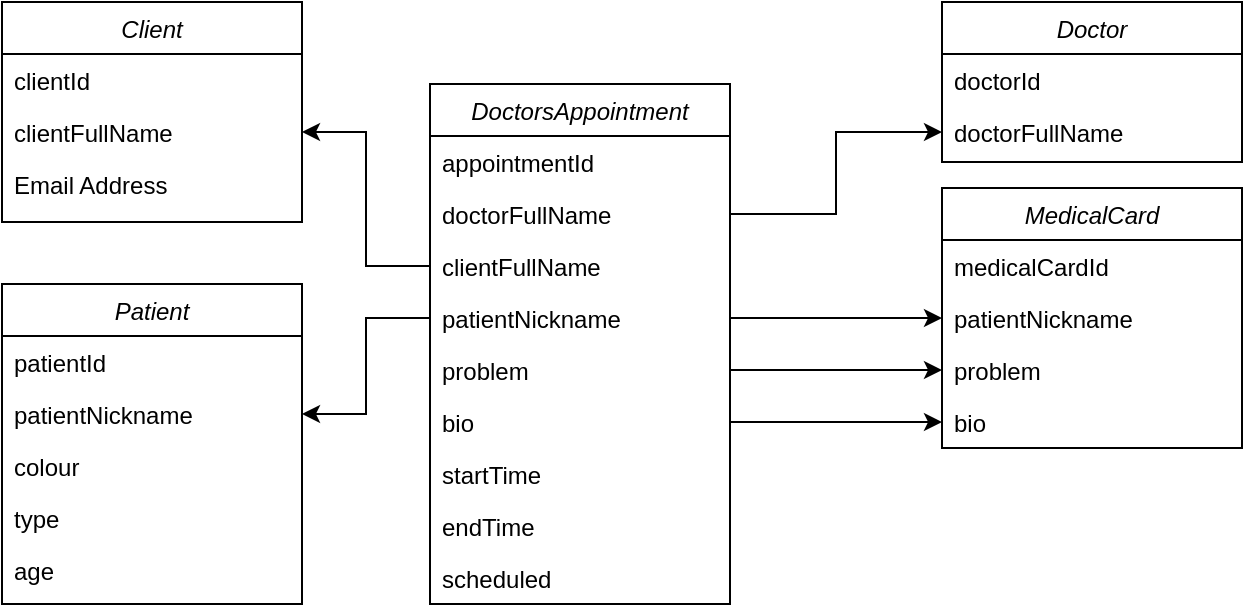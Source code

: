 <mxfile version="20.8.4" type="github">
  <diagram id="C5RBs43oDa-KdzZeNtuy" name="Page-1">
    <mxGraphModel dx="1035" dy="532" grid="1" gridSize="10" guides="1" tooltips="1" connect="1" arrows="1" fold="1" page="1" pageScale="1" pageWidth="827" pageHeight="1169" math="0" shadow="0">
      <root>
        <mxCell id="WIyWlLk6GJQsqaUBKTNV-0" />
        <mxCell id="WIyWlLk6GJQsqaUBKTNV-1" parent="WIyWlLk6GJQsqaUBKTNV-0" />
        <mxCell id="zkfFHV4jXpPFQw0GAbJ--0" value="Client" style="swimlane;fontStyle=2;align=center;verticalAlign=top;childLayout=stackLayout;horizontal=1;startSize=26;horizontalStack=0;resizeParent=1;resizeLast=0;collapsible=1;marginBottom=0;rounded=0;shadow=0;strokeWidth=1;" parent="WIyWlLk6GJQsqaUBKTNV-1" vertex="1">
          <mxGeometry x="50" y="240" width="150" height="110" as="geometry">
            <mxRectangle x="230" y="140" width="160" height="26" as="alternateBounds" />
          </mxGeometry>
        </mxCell>
        <mxCell id="zkfFHV4jXpPFQw0GAbJ--5" value="clientId" style="text;align=left;verticalAlign=top;spacingLeft=4;spacingRight=4;overflow=hidden;rotatable=0;points=[[0,0.5],[1,0.5]];portConstraint=eastwest;" parent="zkfFHV4jXpPFQw0GAbJ--0" vertex="1">
          <mxGeometry y="26" width="150" height="26" as="geometry" />
        </mxCell>
        <mxCell id="R_xL7Vjd06bkryFSNmAJ-0" value="clientFullName" style="text;align=left;verticalAlign=top;spacingLeft=4;spacingRight=4;overflow=hidden;rotatable=0;points=[[0,0.5],[1,0.5]];portConstraint=eastwest;rounded=0;shadow=0;html=0;" vertex="1" parent="zkfFHV4jXpPFQw0GAbJ--0">
          <mxGeometry y="52" width="150" height="26" as="geometry" />
        </mxCell>
        <mxCell id="R_xL7Vjd06bkryFSNmAJ-1" value="Email Address" style="text;align=left;verticalAlign=top;spacingLeft=4;spacingRight=4;overflow=hidden;rotatable=0;points=[[0,0.5],[1,0.5]];portConstraint=eastwest;rounded=0;shadow=0;html=0;" vertex="1" parent="zkfFHV4jXpPFQw0GAbJ--0">
          <mxGeometry y="78" width="150" height="26" as="geometry" />
        </mxCell>
        <mxCell id="R_xL7Vjd06bkryFSNmAJ-4" value="Doctor" style="swimlane;fontStyle=2;align=center;verticalAlign=top;childLayout=stackLayout;horizontal=1;startSize=26;horizontalStack=0;resizeParent=1;resizeLast=0;collapsible=1;marginBottom=0;rounded=0;shadow=0;strokeWidth=1;" vertex="1" parent="WIyWlLk6GJQsqaUBKTNV-1">
          <mxGeometry x="520" y="240" width="150" height="80" as="geometry">
            <mxRectangle x="230" y="140" width="160" height="26" as="alternateBounds" />
          </mxGeometry>
        </mxCell>
        <mxCell id="R_xL7Vjd06bkryFSNmAJ-5" value="doctorId" style="text;align=left;verticalAlign=top;spacingLeft=4;spacingRight=4;overflow=hidden;rotatable=0;points=[[0,0.5],[1,0.5]];portConstraint=eastwest;" vertex="1" parent="R_xL7Vjd06bkryFSNmAJ-4">
          <mxGeometry y="26" width="150" height="26" as="geometry" />
        </mxCell>
        <mxCell id="R_xL7Vjd06bkryFSNmAJ-6" value="doctorFullName" style="text;align=left;verticalAlign=top;spacingLeft=4;spacingRight=4;overflow=hidden;rotatable=0;points=[[0,0.5],[1,0.5]];portConstraint=eastwest;rounded=0;shadow=0;html=0;" vertex="1" parent="R_xL7Vjd06bkryFSNmAJ-4">
          <mxGeometry y="52" width="150" height="26" as="geometry" />
        </mxCell>
        <mxCell id="R_xL7Vjd06bkryFSNmAJ-10" value="DoctorsAppointment" style="swimlane;fontStyle=2;align=center;verticalAlign=top;childLayout=stackLayout;horizontal=1;startSize=26;horizontalStack=0;resizeParent=1;resizeLast=0;collapsible=1;marginBottom=0;rounded=0;shadow=0;strokeWidth=1;" vertex="1" parent="WIyWlLk6GJQsqaUBKTNV-1">
          <mxGeometry x="264" y="281" width="150" height="260" as="geometry">
            <mxRectangle x="230" y="140" width="160" height="26" as="alternateBounds" />
          </mxGeometry>
        </mxCell>
        <mxCell id="R_xL7Vjd06bkryFSNmAJ-11" value="appointmentId" style="text;align=left;verticalAlign=top;spacingLeft=4;spacingRight=4;overflow=hidden;rotatable=0;points=[[0,0.5],[1,0.5]];portConstraint=eastwest;" vertex="1" parent="R_xL7Vjd06bkryFSNmAJ-10">
          <mxGeometry y="26" width="150" height="26" as="geometry" />
        </mxCell>
        <mxCell id="R_xL7Vjd06bkryFSNmAJ-12" value="doctorFullName" style="text;align=left;verticalAlign=top;spacingLeft=4;spacingRight=4;overflow=hidden;rotatable=0;points=[[0,0.5],[1,0.5]];portConstraint=eastwest;rounded=0;shadow=0;html=0;" vertex="1" parent="R_xL7Vjd06bkryFSNmAJ-10">
          <mxGeometry y="52" width="150" height="26" as="geometry" />
        </mxCell>
        <mxCell id="R_xL7Vjd06bkryFSNmAJ-13" value="clientFullName" style="text;align=left;verticalAlign=top;spacingLeft=4;spacingRight=4;overflow=hidden;rotatable=0;points=[[0,0.5],[1,0.5]];portConstraint=eastwest;rounded=0;shadow=0;html=0;" vertex="1" parent="R_xL7Vjd06bkryFSNmAJ-10">
          <mxGeometry y="78" width="150" height="26" as="geometry" />
        </mxCell>
        <mxCell id="R_xL7Vjd06bkryFSNmAJ-14" value="patientNickname" style="text;align=left;verticalAlign=top;spacingLeft=4;spacingRight=4;overflow=hidden;rotatable=0;points=[[0,0.5],[1,0.5]];portConstraint=eastwest;" vertex="1" parent="R_xL7Vjd06bkryFSNmAJ-10">
          <mxGeometry y="104" width="150" height="26" as="geometry" />
        </mxCell>
        <mxCell id="R_xL7Vjd06bkryFSNmAJ-17" value="problem" style="text;align=left;verticalAlign=top;spacingLeft=4;spacingRight=4;overflow=hidden;rotatable=0;points=[[0,0.5],[1,0.5]];portConstraint=eastwest;" vertex="1" parent="R_xL7Vjd06bkryFSNmAJ-10">
          <mxGeometry y="130" width="150" height="26" as="geometry" />
        </mxCell>
        <mxCell id="R_xL7Vjd06bkryFSNmAJ-18" value="bio" style="text;align=left;verticalAlign=top;spacingLeft=4;spacingRight=4;overflow=hidden;rotatable=0;points=[[0,0.5],[1,0.5]];portConstraint=eastwest;" vertex="1" parent="R_xL7Vjd06bkryFSNmAJ-10">
          <mxGeometry y="156" width="150" height="26" as="geometry" />
        </mxCell>
        <mxCell id="R_xL7Vjd06bkryFSNmAJ-19" value="startTime" style="text;align=left;verticalAlign=top;spacingLeft=4;spacingRight=4;overflow=hidden;rotatable=0;points=[[0,0.5],[1,0.5]];portConstraint=eastwest;" vertex="1" parent="R_xL7Vjd06bkryFSNmAJ-10">
          <mxGeometry y="182" width="150" height="26" as="geometry" />
        </mxCell>
        <mxCell id="R_xL7Vjd06bkryFSNmAJ-20" value="endTime" style="text;align=left;verticalAlign=top;spacingLeft=4;spacingRight=4;overflow=hidden;rotatable=0;points=[[0,0.5],[1,0.5]];portConstraint=eastwest;" vertex="1" parent="R_xL7Vjd06bkryFSNmAJ-10">
          <mxGeometry y="208" width="150" height="26" as="geometry" />
        </mxCell>
        <mxCell id="R_xL7Vjd06bkryFSNmAJ-21" value="scheduled" style="text;align=left;verticalAlign=top;spacingLeft=4;spacingRight=4;overflow=hidden;rotatable=0;points=[[0,0.5],[1,0.5]];portConstraint=eastwest;" vertex="1" parent="R_xL7Vjd06bkryFSNmAJ-10">
          <mxGeometry y="234" width="150" height="26" as="geometry" />
        </mxCell>
        <mxCell id="R_xL7Vjd06bkryFSNmAJ-22" value="MedicalCard" style="swimlane;fontStyle=2;align=center;verticalAlign=top;childLayout=stackLayout;horizontal=1;startSize=26;horizontalStack=0;resizeParent=1;resizeLast=0;collapsible=1;marginBottom=0;rounded=0;shadow=0;strokeWidth=1;" vertex="1" parent="WIyWlLk6GJQsqaUBKTNV-1">
          <mxGeometry x="520" y="333" width="150" height="130" as="geometry">
            <mxRectangle x="230" y="140" width="160" height="26" as="alternateBounds" />
          </mxGeometry>
        </mxCell>
        <mxCell id="R_xL7Vjd06bkryFSNmAJ-23" value="medicalCardId" style="text;align=left;verticalAlign=top;spacingLeft=4;spacingRight=4;overflow=hidden;rotatable=0;points=[[0,0.5],[1,0.5]];portConstraint=eastwest;" vertex="1" parent="R_xL7Vjd06bkryFSNmAJ-22">
          <mxGeometry y="26" width="150" height="26" as="geometry" />
        </mxCell>
        <mxCell id="R_xL7Vjd06bkryFSNmAJ-24" value="patientNickname" style="text;align=left;verticalAlign=top;spacingLeft=4;spacingRight=4;overflow=hidden;rotatable=0;points=[[0,0.5],[1,0.5]];portConstraint=eastwest;rounded=0;shadow=0;html=0;" vertex="1" parent="R_xL7Vjd06bkryFSNmAJ-22">
          <mxGeometry y="52" width="150" height="26" as="geometry" />
        </mxCell>
        <mxCell id="R_xL7Vjd06bkryFSNmAJ-25" value="problem" style="text;align=left;verticalAlign=top;spacingLeft=4;spacingRight=4;overflow=hidden;rotatable=0;points=[[0,0.5],[1,0.5]];portConstraint=eastwest;rounded=0;shadow=0;html=0;" vertex="1" parent="R_xL7Vjd06bkryFSNmAJ-22">
          <mxGeometry y="78" width="150" height="26" as="geometry" />
        </mxCell>
        <mxCell id="R_xL7Vjd06bkryFSNmAJ-26" value="bio" style="text;align=left;verticalAlign=top;spacingLeft=4;spacingRight=4;overflow=hidden;rotatable=0;points=[[0,0.5],[1,0.5]];portConstraint=eastwest;" vertex="1" parent="R_xL7Vjd06bkryFSNmAJ-22">
          <mxGeometry y="104" width="150" height="26" as="geometry" />
        </mxCell>
        <mxCell id="R_xL7Vjd06bkryFSNmAJ-33" value="Patient" style="swimlane;fontStyle=2;align=center;verticalAlign=top;childLayout=stackLayout;horizontal=1;startSize=26;horizontalStack=0;resizeParent=1;resizeLast=0;collapsible=1;marginBottom=0;rounded=0;shadow=0;strokeWidth=1;" vertex="1" parent="WIyWlLk6GJQsqaUBKTNV-1">
          <mxGeometry x="50" y="381" width="150" height="160" as="geometry">
            <mxRectangle x="230" y="140" width="160" height="26" as="alternateBounds" />
          </mxGeometry>
        </mxCell>
        <mxCell id="R_xL7Vjd06bkryFSNmAJ-34" value="patientId" style="text;align=left;verticalAlign=top;spacingLeft=4;spacingRight=4;overflow=hidden;rotatable=0;points=[[0,0.5],[1,0.5]];portConstraint=eastwest;" vertex="1" parent="R_xL7Vjd06bkryFSNmAJ-33">
          <mxGeometry y="26" width="150" height="26" as="geometry" />
        </mxCell>
        <mxCell id="R_xL7Vjd06bkryFSNmAJ-35" value="patientNickname" style="text;align=left;verticalAlign=top;spacingLeft=4;spacingRight=4;overflow=hidden;rotatable=0;points=[[0,0.5],[1,0.5]];portConstraint=eastwest;rounded=0;shadow=0;html=0;" vertex="1" parent="R_xL7Vjd06bkryFSNmAJ-33">
          <mxGeometry y="52" width="150" height="26" as="geometry" />
        </mxCell>
        <mxCell id="R_xL7Vjd06bkryFSNmAJ-36" value="colour" style="text;align=left;verticalAlign=top;spacingLeft=4;spacingRight=4;overflow=hidden;rotatable=0;points=[[0,0.5],[1,0.5]];portConstraint=eastwest;rounded=0;shadow=0;html=0;" vertex="1" parent="R_xL7Vjd06bkryFSNmAJ-33">
          <mxGeometry y="78" width="150" height="26" as="geometry" />
        </mxCell>
        <mxCell id="R_xL7Vjd06bkryFSNmAJ-38" value="type" style="text;align=left;verticalAlign=top;spacingLeft=4;spacingRight=4;overflow=hidden;rotatable=0;points=[[0,0.5],[1,0.5]];portConstraint=eastwest;rounded=0;shadow=0;html=0;" vertex="1" parent="R_xL7Vjd06bkryFSNmAJ-33">
          <mxGeometry y="104" width="150" height="26" as="geometry" />
        </mxCell>
        <mxCell id="R_xL7Vjd06bkryFSNmAJ-39" value="age" style="text;align=left;verticalAlign=top;spacingLeft=4;spacingRight=4;overflow=hidden;rotatable=0;points=[[0,0.5],[1,0.5]];portConstraint=eastwest;rounded=0;shadow=0;html=0;" vertex="1" parent="R_xL7Vjd06bkryFSNmAJ-33">
          <mxGeometry y="130" width="150" height="26" as="geometry" />
        </mxCell>
        <mxCell id="R_xL7Vjd06bkryFSNmAJ-48" style="edgeStyle=orthogonalEdgeStyle;rounded=0;orthogonalLoop=1;jettySize=auto;html=1;exitX=0;exitY=0.5;exitDx=0;exitDy=0;entryX=1;entryY=0.5;entryDx=0;entryDy=0;" edge="1" parent="WIyWlLk6GJQsqaUBKTNV-1" source="R_xL7Vjd06bkryFSNmAJ-13" target="R_xL7Vjd06bkryFSNmAJ-0">
          <mxGeometry relative="1" as="geometry" />
        </mxCell>
        <mxCell id="R_xL7Vjd06bkryFSNmAJ-49" style="edgeStyle=orthogonalEdgeStyle;rounded=0;orthogonalLoop=1;jettySize=auto;html=1;exitX=1;exitY=0.5;exitDx=0;exitDy=0;entryX=0;entryY=0.5;entryDx=0;entryDy=0;" edge="1" parent="WIyWlLk6GJQsqaUBKTNV-1" source="R_xL7Vjd06bkryFSNmAJ-12" target="R_xL7Vjd06bkryFSNmAJ-6">
          <mxGeometry relative="1" as="geometry" />
        </mxCell>
        <mxCell id="R_xL7Vjd06bkryFSNmAJ-57" style="edgeStyle=orthogonalEdgeStyle;rounded=0;orthogonalLoop=1;jettySize=auto;html=1;exitX=1;exitY=0.5;exitDx=0;exitDy=0;" edge="1" parent="WIyWlLk6GJQsqaUBKTNV-1" source="R_xL7Vjd06bkryFSNmAJ-14" target="R_xL7Vjd06bkryFSNmAJ-24">
          <mxGeometry relative="1" as="geometry" />
        </mxCell>
        <mxCell id="R_xL7Vjd06bkryFSNmAJ-58" style="edgeStyle=orthogonalEdgeStyle;rounded=0;orthogonalLoop=1;jettySize=auto;html=1;exitX=1;exitY=0.5;exitDx=0;exitDy=0;entryX=0;entryY=0.5;entryDx=0;entryDy=0;" edge="1" parent="WIyWlLk6GJQsqaUBKTNV-1" source="R_xL7Vjd06bkryFSNmAJ-17" target="R_xL7Vjd06bkryFSNmAJ-25">
          <mxGeometry relative="1" as="geometry" />
        </mxCell>
        <mxCell id="R_xL7Vjd06bkryFSNmAJ-59" style="edgeStyle=orthogonalEdgeStyle;rounded=0;orthogonalLoop=1;jettySize=auto;html=1;exitX=1;exitY=0.5;exitDx=0;exitDy=0;entryX=0;entryY=0.5;entryDx=0;entryDy=0;" edge="1" parent="WIyWlLk6GJQsqaUBKTNV-1" source="R_xL7Vjd06bkryFSNmAJ-18" target="R_xL7Vjd06bkryFSNmAJ-26">
          <mxGeometry relative="1" as="geometry" />
        </mxCell>
        <mxCell id="R_xL7Vjd06bkryFSNmAJ-61" style="edgeStyle=orthogonalEdgeStyle;rounded=0;orthogonalLoop=1;jettySize=auto;html=1;exitX=0;exitY=0.5;exitDx=0;exitDy=0;entryX=1;entryY=0.5;entryDx=0;entryDy=0;" edge="1" parent="WIyWlLk6GJQsqaUBKTNV-1" source="R_xL7Vjd06bkryFSNmAJ-14" target="R_xL7Vjd06bkryFSNmAJ-35">
          <mxGeometry relative="1" as="geometry" />
        </mxCell>
      </root>
    </mxGraphModel>
  </diagram>
</mxfile>
